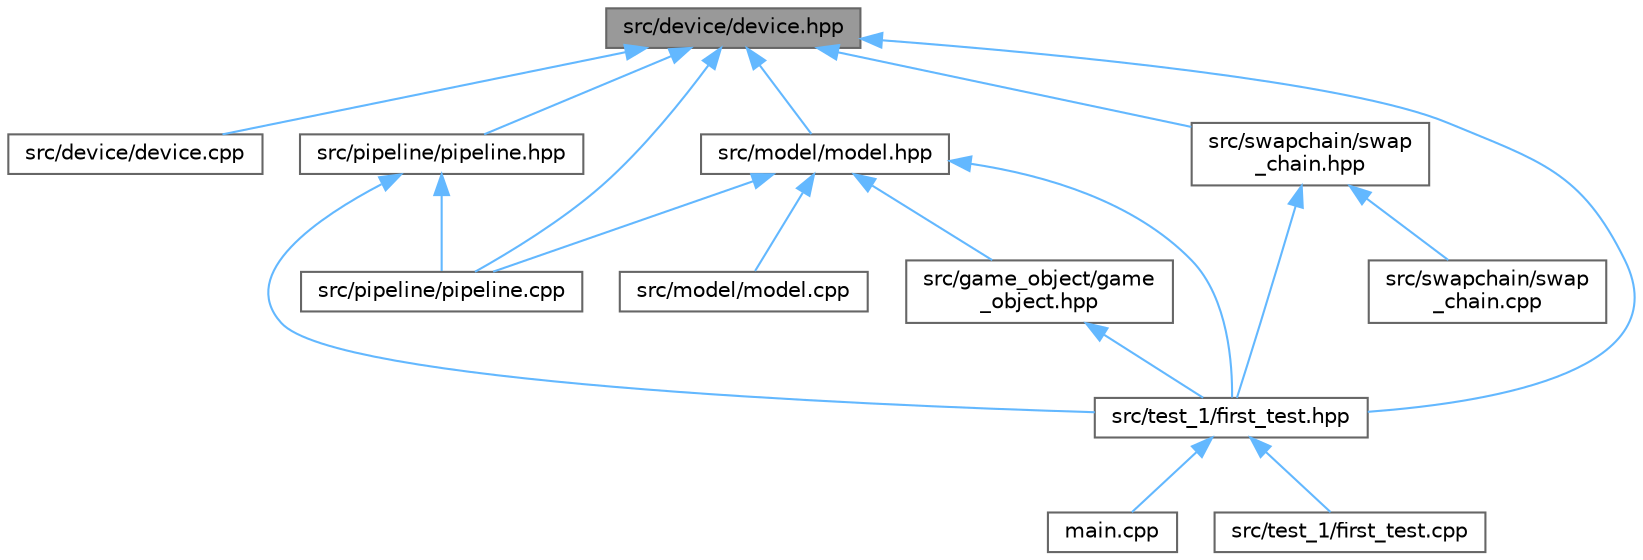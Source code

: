 digraph "src/device/device.hpp"
{
 // LATEX_PDF_SIZE
  bgcolor="transparent";
  edge [fontname=Helvetica,fontsize=10,labelfontname=Helvetica,labelfontsize=10];
  node [fontname=Helvetica,fontsize=10,shape=box,height=0.2,width=0.4];
  Node1 [id="Node000001",label="src/device/device.hpp",height=0.2,width=0.4,color="gray40", fillcolor="grey60", style="filled", fontcolor="black",tooltip=" "];
  Node1 -> Node2 [id="edge35_Node000001_Node000002",dir="back",color="steelblue1",style="solid",tooltip=" "];
  Node2 [id="Node000002",label="src/device/device.cpp",height=0.2,width=0.4,color="grey40", fillcolor="white", style="filled",URL="$device_8cpp.html",tooltip=" "];
  Node1 -> Node3 [id="edge36_Node000001_Node000003",dir="back",color="steelblue1",style="solid",tooltip=" "];
  Node3 [id="Node000003",label="src/model/model.hpp",height=0.2,width=0.4,color="grey40", fillcolor="white", style="filled",URL="$model_8hpp.html",tooltip=" "];
  Node3 -> Node4 [id="edge37_Node000003_Node000004",dir="back",color="steelblue1",style="solid",tooltip=" "];
  Node4 [id="Node000004",label="src/game_object/game\l_object.hpp",height=0.2,width=0.4,color="grey40", fillcolor="white", style="filled",URL="$game__object_8hpp.html",tooltip=" "];
  Node4 -> Node5 [id="edge38_Node000004_Node000005",dir="back",color="steelblue1",style="solid",tooltip=" "];
  Node5 [id="Node000005",label="src/test_1/first_test.hpp",height=0.2,width=0.4,color="grey40", fillcolor="white", style="filled",URL="$first__test_8hpp.html",tooltip=" "];
  Node5 -> Node6 [id="edge39_Node000005_Node000006",dir="back",color="steelblue1",style="solid",tooltip=" "];
  Node6 [id="Node000006",label="main.cpp",height=0.2,width=0.4,color="grey40", fillcolor="white", style="filled",URL="$main_8cpp.html",tooltip=" "];
  Node5 -> Node7 [id="edge40_Node000005_Node000007",dir="back",color="steelblue1",style="solid",tooltip=" "];
  Node7 [id="Node000007",label="src/test_1/first_test.cpp",height=0.2,width=0.4,color="grey40", fillcolor="white", style="filled",URL="$first__test_8cpp.html",tooltip=" "];
  Node3 -> Node8 [id="edge41_Node000003_Node000008",dir="back",color="steelblue1",style="solid",tooltip=" "];
  Node8 [id="Node000008",label="src/model/model.cpp",height=0.2,width=0.4,color="grey40", fillcolor="white", style="filled",URL="$model_8cpp.html",tooltip=" "];
  Node3 -> Node9 [id="edge42_Node000003_Node000009",dir="back",color="steelblue1",style="solid",tooltip=" "];
  Node9 [id="Node000009",label="src/pipeline/pipeline.cpp",height=0.2,width=0.4,color="grey40", fillcolor="white", style="filled",URL="$pipeline_8cpp.html",tooltip=" "];
  Node3 -> Node5 [id="edge43_Node000003_Node000005",dir="back",color="steelblue1",style="solid",tooltip=" "];
  Node1 -> Node9 [id="edge44_Node000001_Node000009",dir="back",color="steelblue1",style="solid",tooltip=" "];
  Node1 -> Node10 [id="edge45_Node000001_Node000010",dir="back",color="steelblue1",style="solid",tooltip=" "];
  Node10 [id="Node000010",label="src/pipeline/pipeline.hpp",height=0.2,width=0.4,color="grey40", fillcolor="white", style="filled",URL="$pipeline_8hpp.html",tooltip=" "];
  Node10 -> Node9 [id="edge46_Node000010_Node000009",dir="back",color="steelblue1",style="solid",tooltip=" "];
  Node10 -> Node5 [id="edge47_Node000010_Node000005",dir="back",color="steelblue1",style="solid",tooltip=" "];
  Node1 -> Node11 [id="edge48_Node000001_Node000011",dir="back",color="steelblue1",style="solid",tooltip=" "];
  Node11 [id="Node000011",label="src/swapchain/swap\l_chain.hpp",height=0.2,width=0.4,color="grey40", fillcolor="white", style="filled",URL="$swap__chain_8hpp.html",tooltip=" "];
  Node11 -> Node12 [id="edge49_Node000011_Node000012",dir="back",color="steelblue1",style="solid",tooltip=" "];
  Node12 [id="Node000012",label="src/swapchain/swap\l_chain.cpp",height=0.2,width=0.4,color="grey40", fillcolor="white", style="filled",URL="$swap__chain_8cpp.html",tooltip=" "];
  Node11 -> Node5 [id="edge50_Node000011_Node000005",dir="back",color="steelblue1",style="solid",tooltip=" "];
  Node1 -> Node5 [id="edge51_Node000001_Node000005",dir="back",color="steelblue1",style="solid",tooltip=" "];
}
